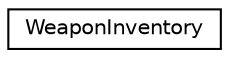 digraph "Graphical Class Hierarchy"
{
 // LATEX_PDF_SIZE
  edge [fontname="Helvetica",fontsize="10",labelfontname="Helvetica",labelfontsize="10"];
  node [fontname="Helvetica",fontsize="10",shape=record];
  rankdir="LR";
  Node0 [label="WeaponInventory",height=0.2,width=0.4,color="black", fillcolor="white", style="filled",URL="$class_weapon_inventory.html",tooltip="Handles all Weapons in associated with Entity."];
}
